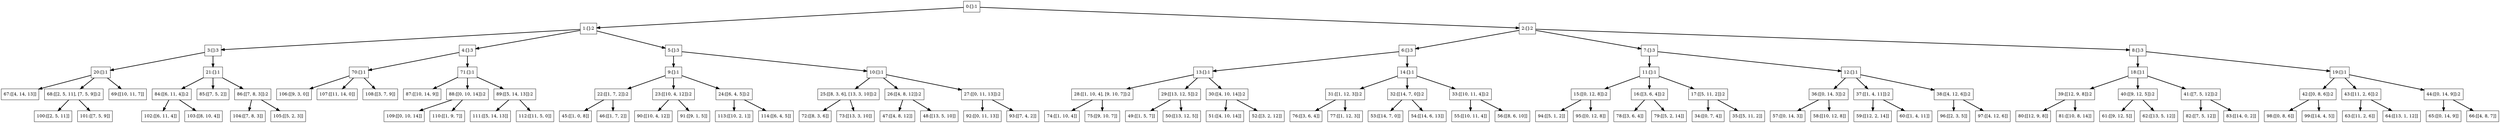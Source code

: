 digraph tree {
    "0:[]:1" [shape=box];
    "1:[]:2" [shape=box];
    "3:[]:3" [shape=box];
    "20:[]:1" [shape=box];
    "67:[[4, 14, 13]]" [shape=box];
    "68:[[2, 5, 11], [7, 5, 9]]:2" [shape=box];
    "100:[[2, 5, 11]]" [shape=box];
    "101:[[7, 5, 9]]" [shape=box];
    "69:[[10, 11, 7]]" [shape=box];
    "21:[]:1" [shape=box];
    "84:[[6, 11, 4]]:2" [shape=box];
    "102:[[6, 11, 4]]" [shape=box];
    "103:[[8, 10, 4]]" [shape=box];
    "85:[[7, 5, 2]]" [shape=box];
    "86:[[7, 8, 3]]:2" [shape=box];
    "104:[[7, 8, 3]]" [shape=box];
    "105:[[5, 2, 3]]" [shape=box];
    "4:[]:3" [shape=box];
    "70:[]:1" [shape=box];
    "106:[[9, 3, 0]]" [shape=box];
    "107:[[11, 14, 0]]" [shape=box];
    "108:[[3, 7, 9]]" [shape=box];
    "71:[]:1" [shape=box];
    "87:[[10, 14, 9]]" [shape=box];
    "88:[[0, 10, 14]]:2" [shape=box];
    "109:[[0, 10, 14]]" [shape=box];
    "110:[[1, 9, 7]]" [shape=box];
    "89:[[5, 14, 13]]:2" [shape=box];
    "111:[[5, 14, 13]]" [shape=box];
    "112:[[11, 5, 0]]" [shape=box];
    "5:[]:3" [shape=box];
    "9:[]:1" [shape=box];
    "22:[[1, 7, 2]]:2" [shape=box];
    "45:[[1, 0, 8]]" [shape=box];
    "46:[[1, 7, 2]]" [shape=box];
    "23:[[10, 4, 12]]:2" [shape=box];
    "90:[[10, 4, 12]]" [shape=box];
    "91:[[9, 1, 5]]" [shape=box];
    "24:[[6, 4, 5]]:2" [shape=box];
    "113:[[10, 2, 1]]" [shape=box];
    "114:[[6, 4, 5]]" [shape=box];
    "10:[]:1" [shape=box];
    "25:[[8, 3, 6], [13, 3, 10]]:2" [shape=box];
    "72:[[8, 3, 6]]" [shape=box];
    "73:[[13, 3, 10]]" [shape=box];
    "26:[[4, 8, 12]]:2" [shape=box];
    "47:[[4, 8, 12]]" [shape=box];
    "48:[[13, 5, 10]]" [shape=box];
    "27:[[0, 11, 13]]:2" [shape=box];
    "92:[[0, 11, 13]]" [shape=box];
    "93:[[7, 4, 2]]" [shape=box];
    "2:[]:2" [shape=box];
    "6:[]:3" [shape=box];
    "13:[]:1" [shape=box];
    "28:[[1, 10, 4], [9, 10, 7]]:2" [shape=box];
    "74:[[1, 10, 4]]" [shape=box];
    "75:[[9, 10, 7]]" [shape=box];
    "29:[[13, 12, 5]]:2" [shape=box];
    "49:[[1, 5, 7]]" [shape=box];
    "50:[[13, 12, 5]]" [shape=box];
    "30:[[4, 10, 14]]:2" [shape=box];
    "51:[[4, 10, 14]]" [shape=box];
    "52:[[3, 2, 12]]" [shape=box];
    "14:[]:1" [shape=box];
    "31:[[1, 12, 3]]:2" [shape=box];
    "76:[[3, 6, 4]]" [shape=box];
    "77:[[1, 12, 3]]" [shape=box];
    "32:[[14, 7, 0]]:2" [shape=box];
    "53:[[14, 7, 0]]" [shape=box];
    "54:[[14, 6, 13]]" [shape=box];
    "33:[[10, 11, 4]]:2" [shape=box];
    "55:[[10, 11, 4]]" [shape=box];
    "56:[[8, 6, 10]]" [shape=box];
    "7:[]:3" [shape=box];
    "11:[]:1" [shape=box];
    "15:[[0, 12, 8]]:2" [shape=box];
    "94:[[5, 1, 2]]" [shape=box];
    "95:[[0, 12, 8]]" [shape=box];
    "16:[[3, 6, 4]]:2" [shape=box];
    "78:[[3, 6, 4]]" [shape=box];
    "79:[[5, 2, 14]]" [shape=box];
    "17:[[5, 11, 2]]:2" [shape=box];
    "34:[[0, 7, 4]]" [shape=box];
    "35:[[5, 11, 2]]" [shape=box];
    "12:[]:1" [shape=box];
    "36:[[0, 14, 3]]:2" [shape=box];
    "57:[[0, 14, 3]]" [shape=box];
    "58:[[10, 12, 8]]" [shape=box];
    "37:[[1, 4, 11]]:2" [shape=box];
    "59:[[12, 2, 14]]" [shape=box];
    "60:[[1, 4, 11]]" [shape=box];
    "38:[[4, 12, 6]]:2" [shape=box];
    "96:[[2, 3, 5]]" [shape=box];
    "97:[[4, 12, 6]]" [shape=box];
    "8:[]:3" [shape=box];
    "18:[]:1" [shape=box];
    "39:[[12, 9, 8]]:2" [shape=box];
    "80:[[12, 9, 8]]" [shape=box];
    "81:[[10, 8, 14]]" [shape=box];
    "40:[[9, 12, 5]]:2" [shape=box];
    "61:[[9, 12, 5]]" [shape=box];
    "62:[[13, 5, 12]]" [shape=box];
    "41:[[7, 5, 12]]:2" [shape=box];
    "82:[[7, 5, 12]]" [shape=box];
    "83:[[14, 0, 2]]" [shape=box];
    "19:[]:1" [shape=box];
    "42:[[0, 8, 6]]:2" [shape=box];
    "98:[[0, 8, 6]]" [shape=box];
    "99:[[14, 4, 5]]" [shape=box];
    "43:[[11, 2, 6]]:2" [shape=box];
    "63:[[11, 2, 6]]" [shape=box];
    "64:[[13, 1, 12]]" [shape=box];
    "44:[[0, 14, 9]]:2" [shape=box];
    "65:[[0, 14, 9]]" [shape=box];
    "66:[[4, 8, 7]]" [shape=box];
    "0:[]:1" -> "1:[]:2" [style=bold];
    "0:[]:1" -> "2:[]:2" [style=bold];
    "1:[]:2" -> "3:[]:3" [style=bold];
    "1:[]:2" -> "4:[]:3" [style=bold];
    "1:[]:2" -> "5:[]:3" [style=bold];
    "3:[]:3" -> "20:[]:1" [style=bold];
    "3:[]:3" -> "21:[]:1" [style=bold];
    "20:[]:1" -> "67:[[4, 14, 13]]" [style=bold];
    "20:[]:1" -> "68:[[2, 5, 11], [7, 5, 9]]:2" [style=bold];
    "20:[]:1" -> "69:[[10, 11, 7]]" [style=bold];
    "68:[[2, 5, 11], [7, 5, 9]]:2" -> "100:[[2, 5, 11]]" [style=bold];
    "68:[[2, 5, 11], [7, 5, 9]]:2" -> "101:[[7, 5, 9]]" [style=bold];
    "21:[]:1" -> "84:[[6, 11, 4]]:2" [style=bold];
    "21:[]:1" -> "85:[[7, 5, 2]]" [style=bold];
    "21:[]:1" -> "86:[[7, 8, 3]]:2" [style=bold];
    "84:[[6, 11, 4]]:2" -> "102:[[6, 11, 4]]" [style=bold];
    "84:[[6, 11, 4]]:2" -> "103:[[8, 10, 4]]" [style=bold];
    "86:[[7, 8, 3]]:2" -> "104:[[7, 8, 3]]" [style=bold];
    "86:[[7, 8, 3]]:2" -> "105:[[5, 2, 3]]" [style=bold];
    "4:[]:3" -> "70:[]:1" [style=bold];
    "4:[]:3" -> "71:[]:1" [style=bold];
    "70:[]:1" -> "106:[[9, 3, 0]]" [style=bold];
    "70:[]:1" -> "107:[[11, 14, 0]]" [style=bold];
    "70:[]:1" -> "108:[[3, 7, 9]]" [style=bold];
    "71:[]:1" -> "87:[[10, 14, 9]]" [style=bold];
    "71:[]:1" -> "88:[[0, 10, 14]]:2" [style=bold];
    "71:[]:1" -> "89:[[5, 14, 13]]:2" [style=bold];
    "88:[[0, 10, 14]]:2" -> "109:[[0, 10, 14]]" [style=bold];
    "88:[[0, 10, 14]]:2" -> "110:[[1, 9, 7]]" [style=bold];
    "89:[[5, 14, 13]]:2" -> "111:[[5, 14, 13]]" [style=bold];
    "89:[[5, 14, 13]]:2" -> "112:[[11, 5, 0]]" [style=bold];
    "5:[]:3" -> "9:[]:1" [style=bold];
    "5:[]:3" -> "10:[]:1" [style=bold];
    "9:[]:1" -> "22:[[1, 7, 2]]:2" [style=bold];
    "9:[]:1" -> "23:[[10, 4, 12]]:2" [style=bold];
    "9:[]:1" -> "24:[[6, 4, 5]]:2" [style=bold];
    "22:[[1, 7, 2]]:2" -> "45:[[1, 0, 8]]" [style=bold];
    "22:[[1, 7, 2]]:2" -> "46:[[1, 7, 2]]" [style=bold];
    "23:[[10, 4, 12]]:2" -> "90:[[10, 4, 12]]" [style=bold];
    "23:[[10, 4, 12]]:2" -> "91:[[9, 1, 5]]" [style=bold];
    "24:[[6, 4, 5]]:2" -> "113:[[10, 2, 1]]" [style=bold];
    "24:[[6, 4, 5]]:2" -> "114:[[6, 4, 5]]" [style=bold];
    "10:[]:1" -> "25:[[8, 3, 6], [13, 3, 10]]:2" [style=bold];
    "10:[]:1" -> "26:[[4, 8, 12]]:2" [style=bold];
    "10:[]:1" -> "27:[[0, 11, 13]]:2" [style=bold];
    "25:[[8, 3, 6], [13, 3, 10]]:2" -> "72:[[8, 3, 6]]" [style=bold];
    "25:[[8, 3, 6], [13, 3, 10]]:2" -> "73:[[13, 3, 10]]" [style=bold];
    "26:[[4, 8, 12]]:2" -> "47:[[4, 8, 12]]" [style=bold];
    "26:[[4, 8, 12]]:2" -> "48:[[13, 5, 10]]" [style=bold];
    "27:[[0, 11, 13]]:2" -> "92:[[0, 11, 13]]" [style=bold];
    "27:[[0, 11, 13]]:2" -> "93:[[7, 4, 2]]" [style=bold];
    "2:[]:2" -> "6:[]:3" [style=bold];
    "2:[]:2" -> "7:[]:3" [style=bold];
    "2:[]:2" -> "8:[]:3" [style=bold];
    "6:[]:3" -> "13:[]:1" [style=bold];
    "6:[]:3" -> "14:[]:1" [style=bold];
    "13:[]:1" -> "28:[[1, 10, 4], [9, 10, 7]]:2" [style=bold];
    "13:[]:1" -> "29:[[13, 12, 5]]:2" [style=bold];
    "13:[]:1" -> "30:[[4, 10, 14]]:2" [style=bold];
    "28:[[1, 10, 4], [9, 10, 7]]:2" -> "74:[[1, 10, 4]]" [style=bold];
    "28:[[1, 10, 4], [9, 10, 7]]:2" -> "75:[[9, 10, 7]]" [style=bold];
    "29:[[13, 12, 5]]:2" -> "49:[[1, 5, 7]]" [style=bold];
    "29:[[13, 12, 5]]:2" -> "50:[[13, 12, 5]]" [style=bold];
    "30:[[4, 10, 14]]:2" -> "51:[[4, 10, 14]]" [style=bold];
    "30:[[4, 10, 14]]:2" -> "52:[[3, 2, 12]]" [style=bold];
    "14:[]:1" -> "31:[[1, 12, 3]]:2" [style=bold];
    "14:[]:1" -> "32:[[14, 7, 0]]:2" [style=bold];
    "14:[]:1" -> "33:[[10, 11, 4]]:2" [style=bold];
    "31:[[1, 12, 3]]:2" -> "76:[[3, 6, 4]]" [style=bold];
    "31:[[1, 12, 3]]:2" -> "77:[[1, 12, 3]]" [style=bold];
    "32:[[14, 7, 0]]:2" -> "53:[[14, 7, 0]]" [style=bold];
    "32:[[14, 7, 0]]:2" -> "54:[[14, 6, 13]]" [style=bold];
    "33:[[10, 11, 4]]:2" -> "55:[[10, 11, 4]]" [style=bold];
    "33:[[10, 11, 4]]:2" -> "56:[[8, 6, 10]]" [style=bold];
    "7:[]:3" -> "11:[]:1" [style=bold];
    "7:[]:3" -> "12:[]:1" [style=bold];
    "11:[]:1" -> "15:[[0, 12, 8]]:2" [style=bold];
    "11:[]:1" -> "16:[[3, 6, 4]]:2" [style=bold];
    "11:[]:1" -> "17:[[5, 11, 2]]:2" [style=bold];
    "15:[[0, 12, 8]]:2" -> "94:[[5, 1, 2]]" [style=bold];
    "15:[[0, 12, 8]]:2" -> "95:[[0, 12, 8]]" [style=bold];
    "16:[[3, 6, 4]]:2" -> "78:[[3, 6, 4]]" [style=bold];
    "16:[[3, 6, 4]]:2" -> "79:[[5, 2, 14]]" [style=bold];
    "17:[[5, 11, 2]]:2" -> "34:[[0, 7, 4]]" [style=bold];
    "17:[[5, 11, 2]]:2" -> "35:[[5, 11, 2]]" [style=bold];
    "12:[]:1" -> "36:[[0, 14, 3]]:2" [style=bold];
    "12:[]:1" -> "37:[[1, 4, 11]]:2" [style=bold];
    "12:[]:1" -> "38:[[4, 12, 6]]:2" [style=bold];
    "36:[[0, 14, 3]]:2" -> "57:[[0, 14, 3]]" [style=bold];
    "36:[[0, 14, 3]]:2" -> "58:[[10, 12, 8]]" [style=bold];
    "37:[[1, 4, 11]]:2" -> "59:[[12, 2, 14]]" [style=bold];
    "37:[[1, 4, 11]]:2" -> "60:[[1, 4, 11]]" [style=bold];
    "38:[[4, 12, 6]]:2" -> "96:[[2, 3, 5]]" [style=bold];
    "38:[[4, 12, 6]]:2" -> "97:[[4, 12, 6]]" [style=bold];
    "8:[]:3" -> "18:[]:1" [style=bold];
    "8:[]:3" -> "19:[]:1" [style=bold];
    "18:[]:1" -> "39:[[12, 9, 8]]:2" [style=bold];
    "18:[]:1" -> "40:[[9, 12, 5]]:2" [style=bold];
    "18:[]:1" -> "41:[[7, 5, 12]]:2" [style=bold];
    "39:[[12, 9, 8]]:2" -> "80:[[12, 9, 8]]" [style=bold];
    "39:[[12, 9, 8]]:2" -> "81:[[10, 8, 14]]" [style=bold];
    "40:[[9, 12, 5]]:2" -> "61:[[9, 12, 5]]" [style=bold];
    "40:[[9, 12, 5]]:2" -> "62:[[13, 5, 12]]" [style=bold];
    "41:[[7, 5, 12]]:2" -> "82:[[7, 5, 12]]" [style=bold];
    "41:[[7, 5, 12]]:2" -> "83:[[14, 0, 2]]" [style=bold];
    "19:[]:1" -> "42:[[0, 8, 6]]:2" [style=bold];
    "19:[]:1" -> "43:[[11, 2, 6]]:2" [style=bold];
    "19:[]:1" -> "44:[[0, 14, 9]]:2" [style=bold];
    "42:[[0, 8, 6]]:2" -> "98:[[0, 8, 6]]" [style=bold];
    "42:[[0, 8, 6]]:2" -> "99:[[14, 4, 5]]" [style=bold];
    "43:[[11, 2, 6]]:2" -> "63:[[11, 2, 6]]" [style=bold];
    "43:[[11, 2, 6]]:2" -> "64:[[13, 1, 12]]" [style=bold];
    "44:[[0, 14, 9]]:2" -> "65:[[0, 14, 9]]" [style=bold];
    "44:[[0, 14, 9]]:2" -> "66:[[4, 8, 7]]" [style=bold];
}
